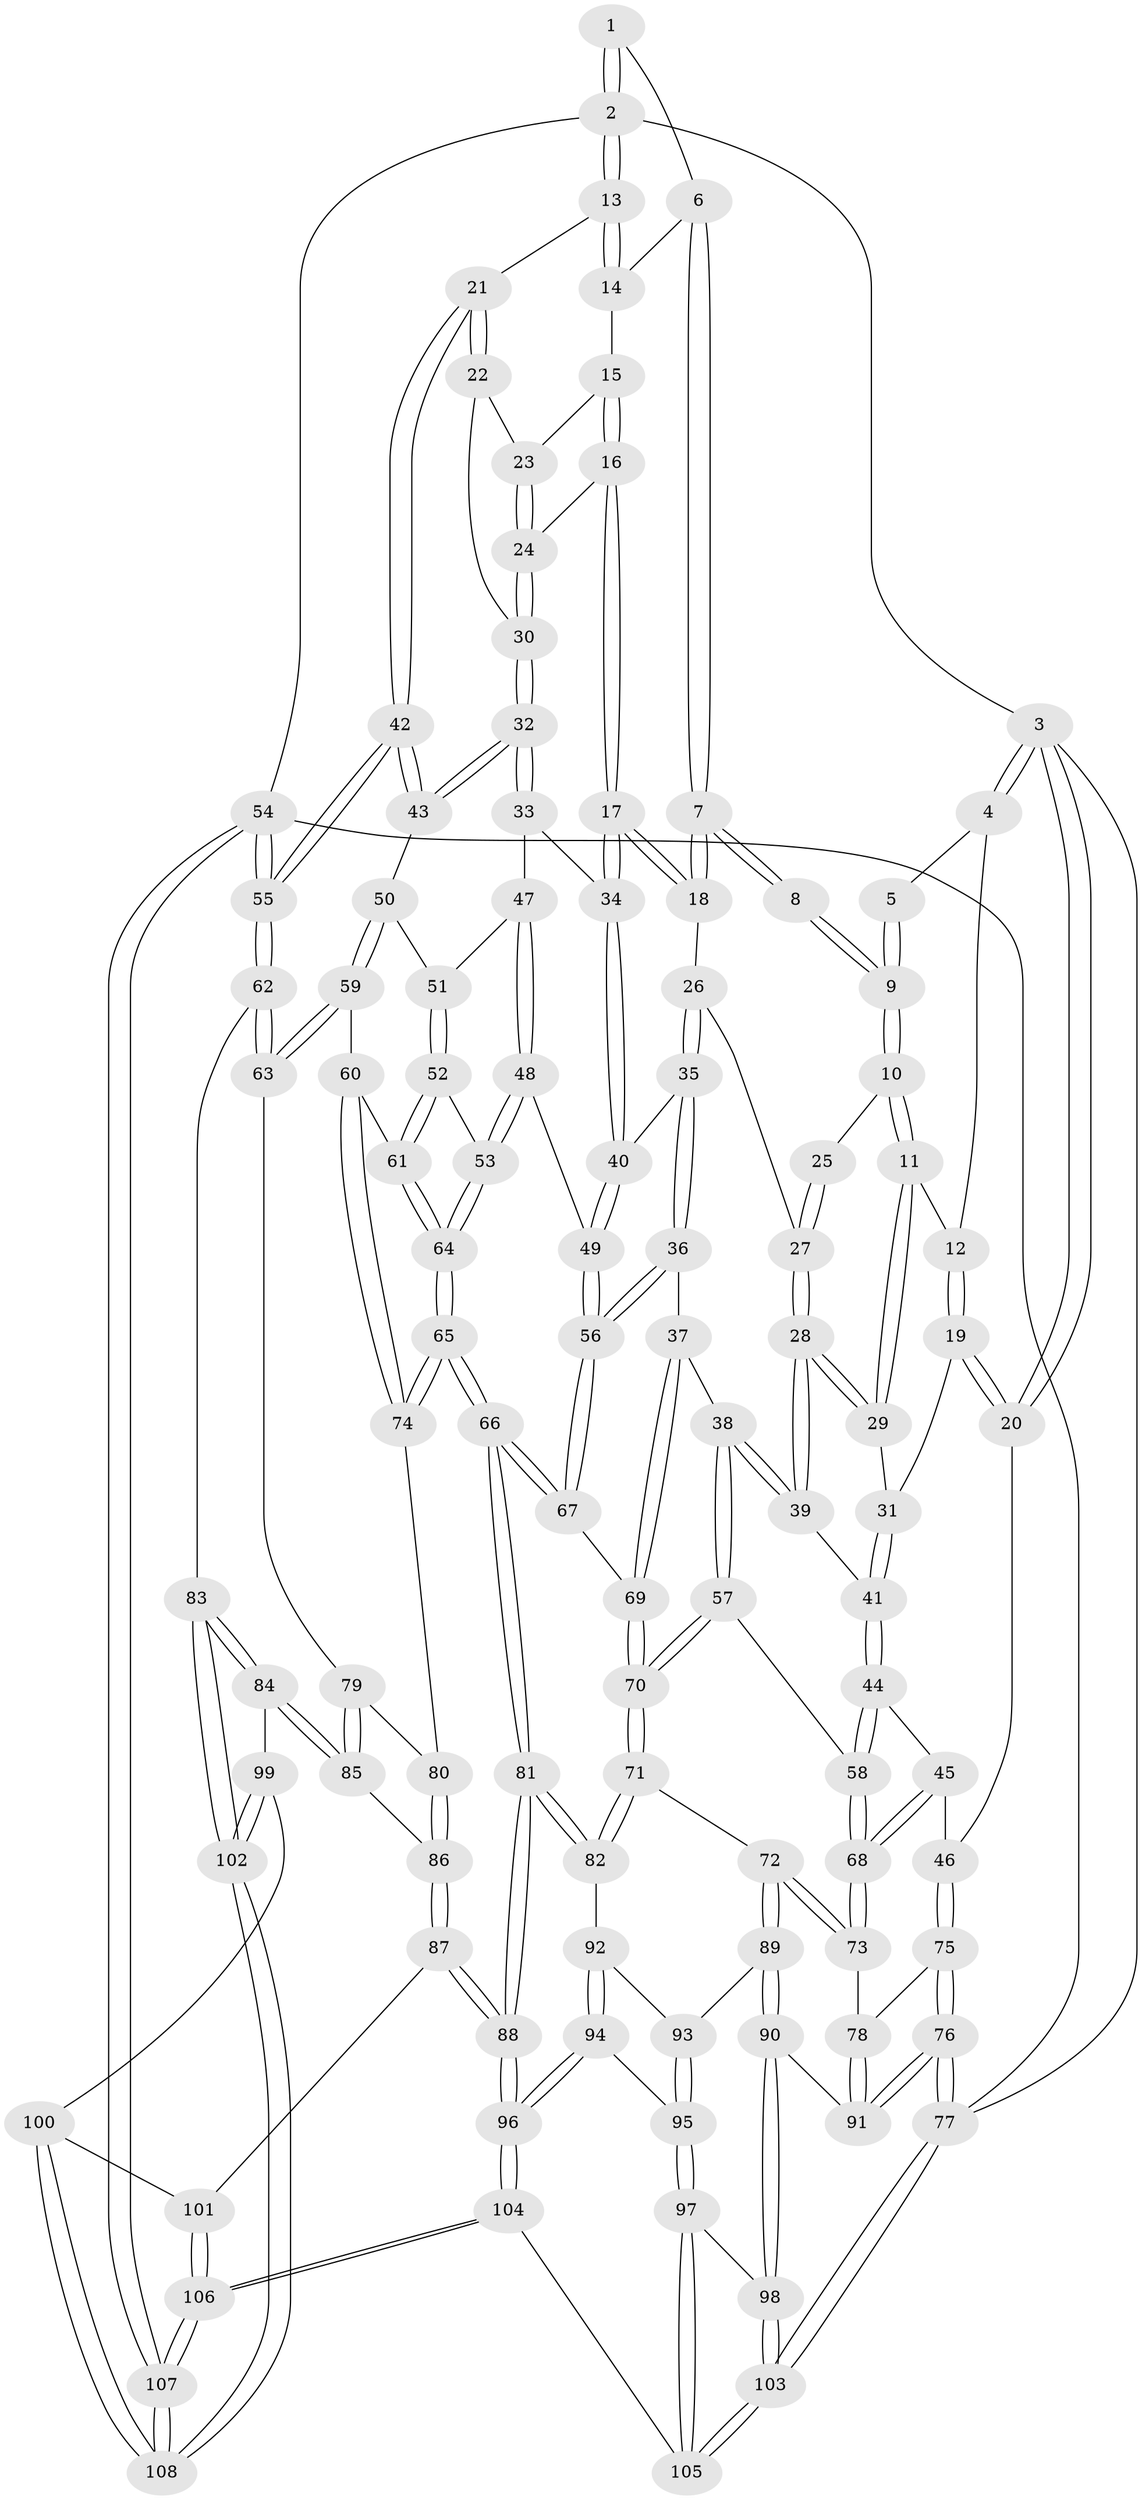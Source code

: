 // coarse degree distribution, {6: 0.12962962962962962, 4: 0.3148148148148148, 3: 0.18518518518518517, 5: 0.3333333333333333, 2: 0.018518518518518517, 8: 0.018518518518518517}
// Generated by graph-tools (version 1.1) at 2025/02/03/05/25 17:02:47]
// undirected, 108 vertices, 267 edges
graph export_dot {
graph [start="1"]
  node [color=gray90,style=filled];
  1 [pos="+0.68590692872206+0"];
  2 [pos="+1+0"];
  3 [pos="+0+0"];
  4 [pos="+0.06609934620844596+0"];
  5 [pos="+0.33084050068191456+0"];
  6 [pos="+0.6849153423856302+0"];
  7 [pos="+0.6220282052166256+0.12352484969776707"];
  8 [pos="+0.6097612493170423+0.12402000318576067"];
  9 [pos="+0.38365440640342713+0.009287785545488049"];
  10 [pos="+0.36792460338076954+0.1668815273519934"];
  11 [pos="+0.3531349970272637+0.18867060468754263"];
  12 [pos="+0.2604916516318148+0.1383995637456958"];
  13 [pos="+1+0"];
  14 [pos="+0.828458616155981+0.10127258996060706"];
  15 [pos="+0.8278536398915007+0.13696361791740402"];
  16 [pos="+0.7691848157998208+0.24584359100481828"];
  17 [pos="+0.7229009471002665+0.2564513785274786"];
  18 [pos="+0.6556191780518825+0.20858916071467345"];
  19 [pos="+0+0.153283224859297"];
  20 [pos="+0+0.05952905088091384"];
  21 [pos="+1+0"];
  22 [pos="+0.9942015712400438+0.19069056666811865"];
  23 [pos="+0.9280807474451578+0.183844547989194"];
  24 [pos="+0.7812218125741325+0.2499785934551298"];
  25 [pos="+0.5013881556038648+0.16587483861021676"];
  26 [pos="+0.5523466664491347+0.2966133485136181"];
  27 [pos="+0.5040305685877774+0.2736067660589886"];
  28 [pos="+0.3435185319095686+0.2738733516417173"];
  29 [pos="+0.34022876283349884+0.25531171670928876"];
  30 [pos="+0.8995198157713288+0.31748778543823164"];
  31 [pos="+0.0015591810952461304+0.1802642567247692"];
  32 [pos="+0.9139616011377624+0.3747134506873438"];
  33 [pos="+0.8357009639965339+0.3953762053337901"];
  34 [pos="+0.7148810387218931+0.3479727007665487"];
  35 [pos="+0.539787937280543+0.42377664763694267"];
  36 [pos="+0.5137315680346799+0.4457149996559804"];
  37 [pos="+0.45502182541185293+0.46498650014518145"];
  38 [pos="+0.3555005341345567+0.40763904314253385"];
  39 [pos="+0.32636454544216903+0.38305230984427324"];
  40 [pos="+0.6855594434048289+0.41237738026201903"];
  41 [pos="+0.24165457335225843+0.4119664762267111"];
  42 [pos="+1+0.4458260901725032"];
  43 [pos="+0.9351858381755396+0.39834030528308745"];
  44 [pos="+0.20761156353005011+0.4489722962086406"];
  45 [pos="+0.18453619495200166+0.46502564680425285"];
  46 [pos="+0+0.4643370851503275"];
  47 [pos="+0.8159285344030532+0.42411280001317564"];
  48 [pos="+0.7287073058483964+0.4753147793494417"];
  49 [pos="+0.7139834333392227+0.46311929293403964"];
  50 [pos="+0.8923627742538924+0.4909184035730386"];
  51 [pos="+0.8389986844968154+0.4871440937195628"];
  52 [pos="+0.7573196055284825+0.5068329676459632"];
  53 [pos="+0.7485389741853703+0.5045866002023043"];
  54 [pos="+1+1"];
  55 [pos="+1+0.6799180807923193"];
  56 [pos="+0.6195197432573142+0.5579846509479732"];
  57 [pos="+0.30587888812078246+0.5929810202464878"];
  58 [pos="+0.28407680635880456+0.5913460029172922"];
  59 [pos="+0.9144428059831305+0.6072738005358181"];
  60 [pos="+0.8997230053263268+0.6110069643756656"];
  61 [pos="+0.8625727517060539+0.6089909492607726"];
  62 [pos="+1+0.6820417438801917"];
  63 [pos="+0.9959398416827618+0.6394285447429862"];
  64 [pos="+0.6919593704335837+0.6763189837688586"];
  65 [pos="+0.6862181030210188+0.682286800117775"];
  66 [pos="+0.674383825311691+0.6880093006058778"];
  67 [pos="+0.6349856152966964+0.6469519742815266"];
  68 [pos="+0.1609906308661007+0.668813073800041"];
  69 [pos="+0.4505766317254108+0.6027116289290527"];
  70 [pos="+0.4067323774464903+0.6686497853137059"];
  71 [pos="+0.4047940575722068+0.6788228683140382"];
  72 [pos="+0.16488823688804957+0.6858195905243267"];
  73 [pos="+0.15702683387331873+0.6774533445720186"];
  74 [pos="+0.8298717524094392+0.7396044807906037"];
  75 [pos="+0+0.5794354124900646"];
  76 [pos="+0+1"];
  77 [pos="+0+1"];
  78 [pos="+0.15321601699586448+0.6775360399427448"];
  79 [pos="+0.8876919463046762+0.7437589239542881"];
  80 [pos="+0.8299446894636464+0.7397202989503368"];
  81 [pos="+0.634126035468117+0.8041067477114281"];
  82 [pos="+0.40888138838246446+0.7030589226496948"];
  83 [pos="+1+0.8004324525854929"];
  84 [pos="+0.9728089421418425+0.8131005247273067"];
  85 [pos="+0.90654942984517+0.7897921143550752"];
  86 [pos="+0.8331773716362748+0.8105294385541748"];
  87 [pos="+0.8002250486950463+0.878888369906161"];
  88 [pos="+0.6410967967602367+0.868864925384807"];
  89 [pos="+0.20070346282916493+0.7704553658204115"];
  90 [pos="+0.20285055350972525+0.8407513508050979"];
  91 [pos="+0.04422488660199635+0.8110781538257341"];
  92 [pos="+0.40588447086746016+0.7101901902208677"];
  93 [pos="+0.33631188044908933+0.7565725774755545"];
  94 [pos="+0.4149175311884723+0.8818119185112694"];
  95 [pos="+0.29443856508229577+0.8741752078195526"];
  96 [pos="+0.5495537273546763+1"];
  97 [pos="+0.25140734030348966+0.8870689539960318"];
  98 [pos="+0.2135728178067059+0.8838064977895644"];
  99 [pos="+0.9476322069869275+0.840410500669714"];
  100 [pos="+0.8300886963995749+0.8983358681888393"];
  101 [pos="+0.8165730952621004+0.8908430008850342"];
  102 [pos="+0.948435741636062+1"];
  103 [pos="+0+1"];
  104 [pos="+0.5344356784419807+1"];
  105 [pos="+0.4868273892248117+1"];
  106 [pos="+0.7027962712738364+1"];
  107 [pos="+1+1"];
  108 [pos="+0.9481140530214783+1"];
  1 -- 2;
  1 -- 2;
  1 -- 6;
  2 -- 3;
  2 -- 13;
  2 -- 13;
  2 -- 54;
  3 -- 4;
  3 -- 4;
  3 -- 20;
  3 -- 20;
  3 -- 77;
  4 -- 5;
  4 -- 12;
  5 -- 9;
  5 -- 9;
  6 -- 7;
  6 -- 7;
  6 -- 14;
  7 -- 8;
  7 -- 8;
  7 -- 18;
  7 -- 18;
  8 -- 9;
  8 -- 9;
  9 -- 10;
  9 -- 10;
  10 -- 11;
  10 -- 11;
  10 -- 25;
  11 -- 12;
  11 -- 29;
  11 -- 29;
  12 -- 19;
  12 -- 19;
  13 -- 14;
  13 -- 14;
  13 -- 21;
  14 -- 15;
  15 -- 16;
  15 -- 16;
  15 -- 23;
  16 -- 17;
  16 -- 17;
  16 -- 24;
  17 -- 18;
  17 -- 18;
  17 -- 34;
  17 -- 34;
  18 -- 26;
  19 -- 20;
  19 -- 20;
  19 -- 31;
  20 -- 46;
  21 -- 22;
  21 -- 22;
  21 -- 42;
  21 -- 42;
  22 -- 23;
  22 -- 30;
  23 -- 24;
  23 -- 24;
  24 -- 30;
  24 -- 30;
  25 -- 27;
  25 -- 27;
  26 -- 27;
  26 -- 35;
  26 -- 35;
  27 -- 28;
  27 -- 28;
  28 -- 29;
  28 -- 29;
  28 -- 39;
  28 -- 39;
  29 -- 31;
  30 -- 32;
  30 -- 32;
  31 -- 41;
  31 -- 41;
  32 -- 33;
  32 -- 33;
  32 -- 43;
  32 -- 43;
  33 -- 34;
  33 -- 47;
  34 -- 40;
  34 -- 40;
  35 -- 36;
  35 -- 36;
  35 -- 40;
  36 -- 37;
  36 -- 56;
  36 -- 56;
  37 -- 38;
  37 -- 69;
  37 -- 69;
  38 -- 39;
  38 -- 39;
  38 -- 57;
  38 -- 57;
  39 -- 41;
  40 -- 49;
  40 -- 49;
  41 -- 44;
  41 -- 44;
  42 -- 43;
  42 -- 43;
  42 -- 55;
  42 -- 55;
  43 -- 50;
  44 -- 45;
  44 -- 58;
  44 -- 58;
  45 -- 46;
  45 -- 68;
  45 -- 68;
  46 -- 75;
  46 -- 75;
  47 -- 48;
  47 -- 48;
  47 -- 51;
  48 -- 49;
  48 -- 53;
  48 -- 53;
  49 -- 56;
  49 -- 56;
  50 -- 51;
  50 -- 59;
  50 -- 59;
  51 -- 52;
  51 -- 52;
  52 -- 53;
  52 -- 61;
  52 -- 61;
  53 -- 64;
  53 -- 64;
  54 -- 55;
  54 -- 55;
  54 -- 107;
  54 -- 107;
  54 -- 77;
  55 -- 62;
  55 -- 62;
  56 -- 67;
  56 -- 67;
  57 -- 58;
  57 -- 70;
  57 -- 70;
  58 -- 68;
  58 -- 68;
  59 -- 60;
  59 -- 63;
  59 -- 63;
  60 -- 61;
  60 -- 74;
  60 -- 74;
  61 -- 64;
  61 -- 64;
  62 -- 63;
  62 -- 63;
  62 -- 83;
  63 -- 79;
  64 -- 65;
  64 -- 65;
  65 -- 66;
  65 -- 66;
  65 -- 74;
  65 -- 74;
  66 -- 67;
  66 -- 67;
  66 -- 81;
  66 -- 81;
  67 -- 69;
  68 -- 73;
  68 -- 73;
  69 -- 70;
  69 -- 70;
  70 -- 71;
  70 -- 71;
  71 -- 72;
  71 -- 82;
  71 -- 82;
  72 -- 73;
  72 -- 73;
  72 -- 89;
  72 -- 89;
  73 -- 78;
  74 -- 80;
  75 -- 76;
  75 -- 76;
  75 -- 78;
  76 -- 77;
  76 -- 77;
  76 -- 91;
  76 -- 91;
  77 -- 103;
  77 -- 103;
  78 -- 91;
  78 -- 91;
  79 -- 80;
  79 -- 85;
  79 -- 85;
  80 -- 86;
  80 -- 86;
  81 -- 82;
  81 -- 82;
  81 -- 88;
  81 -- 88;
  82 -- 92;
  83 -- 84;
  83 -- 84;
  83 -- 102;
  83 -- 102;
  84 -- 85;
  84 -- 85;
  84 -- 99;
  85 -- 86;
  86 -- 87;
  86 -- 87;
  87 -- 88;
  87 -- 88;
  87 -- 101;
  88 -- 96;
  88 -- 96;
  89 -- 90;
  89 -- 90;
  89 -- 93;
  90 -- 91;
  90 -- 98;
  90 -- 98;
  92 -- 93;
  92 -- 94;
  92 -- 94;
  93 -- 95;
  93 -- 95;
  94 -- 95;
  94 -- 96;
  94 -- 96;
  95 -- 97;
  95 -- 97;
  96 -- 104;
  96 -- 104;
  97 -- 98;
  97 -- 105;
  97 -- 105;
  98 -- 103;
  98 -- 103;
  99 -- 100;
  99 -- 102;
  99 -- 102;
  100 -- 101;
  100 -- 108;
  100 -- 108;
  101 -- 106;
  101 -- 106;
  102 -- 108;
  102 -- 108;
  103 -- 105;
  103 -- 105;
  104 -- 105;
  104 -- 106;
  104 -- 106;
  106 -- 107;
  106 -- 107;
  107 -- 108;
  107 -- 108;
}
